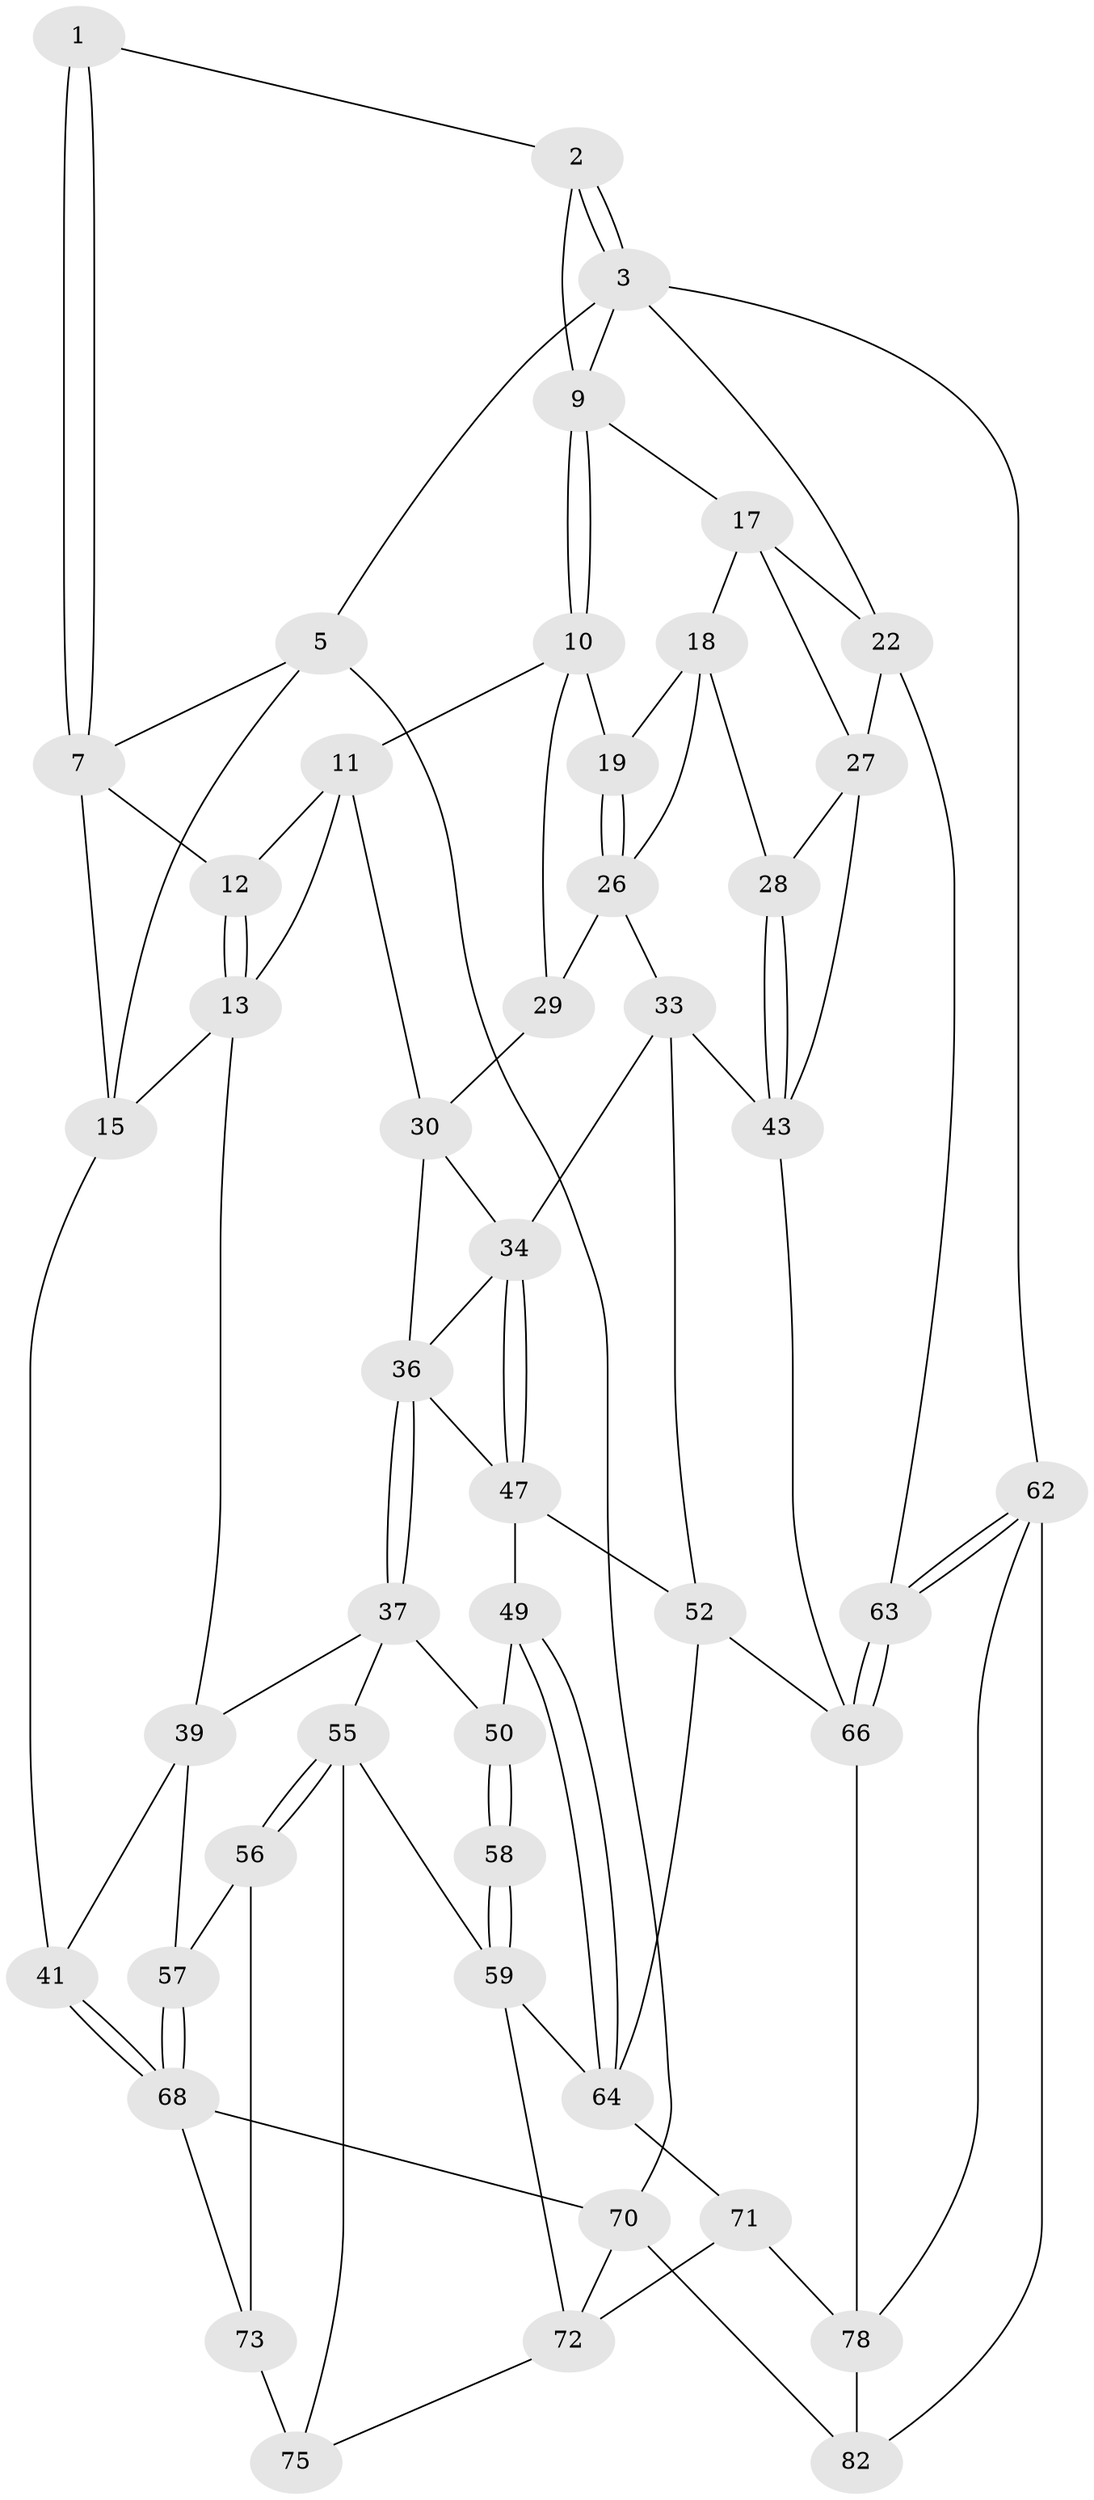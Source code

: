 // original degree distribution, {3: 0.024096385542168676, 4: 0.2289156626506024, 6: 0.1927710843373494, 5: 0.5542168674698795}
// Generated by graph-tools (version 1.1) at 2025/11/02/27/25 16:11:56]
// undirected, 48 vertices, 103 edges
graph export_dot {
graph [start="1"]
  node [color=gray90,style=filled];
  1 [pos="+0.23438438075000934+0"];
  2 [pos="+0.4281496103474246+0"];
  3 [pos="+1+0",super="+4"];
  5 [pos="+0+0",super="+6"];
  7 [pos="+0.2190143344355207+0.0974135454593656",super="+8"];
  9 [pos="+0.4956979505749879+0.09738727283845433",super="+16"];
  10 [pos="+0.4357359469101694+0.19525769439009757",super="+20"];
  11 [pos="+0.40813448861180107+0.19565490874550312",super="+24"];
  12 [pos="+0.26246689224170083+0.13115858300045755"];
  13 [pos="+0.21767914789516+0.3169517878548305",super="+14"];
  15 [pos="+0.05462506375831283+0.2549932819201266",super="+23"];
  17 [pos="+0.691231560816+0.19288940824708992",super="+21"];
  18 [pos="+0.6871288804491323+0.2541621476516736",super="+25"];
  19 [pos="+0.555411039992501+0.26215950193469345"];
  22 [pos="+1+0.24256628325527524",super="+54"];
  26 [pos="+0.6507493403045057+0.3582775905709658",super="+32"];
  27 [pos="+0.733213571410786+0.36859867777168553",super="+45"];
  28 [pos="+0.7261307847993013+0.3679220550934933"];
  29 [pos="+0.45006490323374554+0.2810821300412588"];
  30 [pos="+0.4256139824321954+0.30865376950391543",super="+31"];
  33 [pos="+0.5195558304733904+0.4528675726895623",super="+44"];
  34 [pos="+0.483456045609379+0.4768417102754641",super="+35"];
  36 [pos="+0.27363577207236395+0.44629513226927764",super="+42"];
  37 [pos="+0.26215993003227206+0.4779756722020876",super="+38"];
  39 [pos="+0.10898598599234224+0.4915495848403041",super="+40"];
  41 [pos="+0+0.4791920336028262"];
  43 [pos="+0.6689053689868389+0.5387693499174826",super="+46"];
  47 [pos="+0.4619925894104946+0.5004402886417331",super="+48"];
  49 [pos="+0.4037177605341238+0.5499659886380536"];
  50 [pos="+0.3799908799011156+0.5413278792978308",super="+51"];
  52 [pos="+0.5550890602730678+0.7118988749362273",super="+53"];
  55 [pos="+0.1695200054593871+0.6890015290963167",super="+61"];
  56 [pos="+0.11607142332403157+0.6794353024292017"];
  57 [pos="+0.10007307358124391+0.6605351929118556"];
  58 [pos="+0.2834076084729726+0.6195081933897227"];
  59 [pos="+0.28618334615813407+0.6756069011010261",super="+60"];
  62 [pos="+1+0.7997551355320173",super="+80"];
  63 [pos="+1+0.713834418125943"];
  64 [pos="+0.3918422345433339+0.6631116551638013",super="+65"];
  66 [pos="+0.8004263195491017+0.7076708982171611",super="+67"];
  68 [pos="+0+0.6291843360778019",super="+69"];
  70 [pos="+0+1",super="+81"];
  71 [pos="+0.465992758287882+0.8688392179919379"];
  72 [pos="+0.3191350427261665+0.8612375149499196",super="+77"];
  73 [pos="+0.10970849999022413+0.6876928288786827",super="+74"];
  75 [pos="+0.15742566141653846+0.9843464099449653",super="+76"];
  78 [pos="+0.7849558560824126+0.8429466622026182",super="+79"];
  82 [pos="+0.5154796291083806+1",super="+83"];
  1 -- 2;
  1 -- 7;
  1 -- 7;
  2 -- 3;
  2 -- 3;
  2 -- 9;
  3 -- 5;
  3 -- 62;
  3 -- 22;
  3 -- 9;
  5 -- 70;
  5 -- 7;
  5 -- 15;
  7 -- 12;
  7 -- 15;
  9 -- 10;
  9 -- 10;
  9 -- 17;
  10 -- 11;
  10 -- 19;
  10 -- 29;
  11 -- 12;
  11 -- 13;
  11 -- 30;
  12 -- 13;
  12 -- 13;
  13 -- 15;
  13 -- 39;
  15 -- 41;
  17 -- 18;
  17 -- 27;
  17 -- 22;
  18 -- 19;
  18 -- 26;
  18 -- 28;
  19 -- 26;
  19 -- 26;
  22 -- 63;
  22 -- 27;
  26 -- 33;
  26 -- 29;
  27 -- 28;
  27 -- 43;
  28 -- 43;
  28 -- 43;
  29 -- 30;
  30 -- 36;
  30 -- 34;
  33 -- 34;
  33 -- 43;
  33 -- 52;
  34 -- 47;
  34 -- 47;
  34 -- 36;
  36 -- 37;
  36 -- 37;
  36 -- 47;
  37 -- 39;
  37 -- 55;
  37 -- 50;
  39 -- 41;
  39 -- 57;
  41 -- 68;
  41 -- 68;
  43 -- 66;
  47 -- 49;
  47 -- 52;
  49 -- 50;
  49 -- 64;
  49 -- 64;
  50 -- 58 [weight=2];
  50 -- 58;
  52 -- 66;
  52 -- 64;
  55 -- 56;
  55 -- 56;
  55 -- 75;
  55 -- 59;
  56 -- 57;
  56 -- 73;
  57 -- 68;
  57 -- 68;
  58 -- 59;
  58 -- 59;
  59 -- 64;
  59 -- 72;
  62 -- 63;
  62 -- 63;
  62 -- 78;
  62 -- 82 [weight=2];
  63 -- 66;
  63 -- 66;
  64 -- 71;
  66 -- 78;
  68 -- 70;
  68 -- 73;
  70 -- 72;
  70 -- 82 [weight=2];
  71 -- 72;
  71 -- 78;
  72 -- 75;
  73 -- 75 [weight=2];
  78 -- 82;
}

